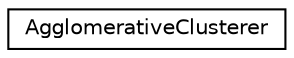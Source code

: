 digraph "Graphical Class Hierarchy"
{
  edge [fontname="Helvetica",fontsize="10",labelfontname="Helvetica",labelfontsize="10"];
  node [fontname="Helvetica",fontsize="10",shape=record];
  rankdir="LR";
  Node0 [label="AgglomerativeClusterer",height=0.2,width=0.4,color="black", fillcolor="white", style="filled",URL="$classkaldi_1_1AgglomerativeClusterer.html",tooltip="The AgglomerativeClusterer class contains the necessary mechanisms for the actual clustering algorith..."];
}

